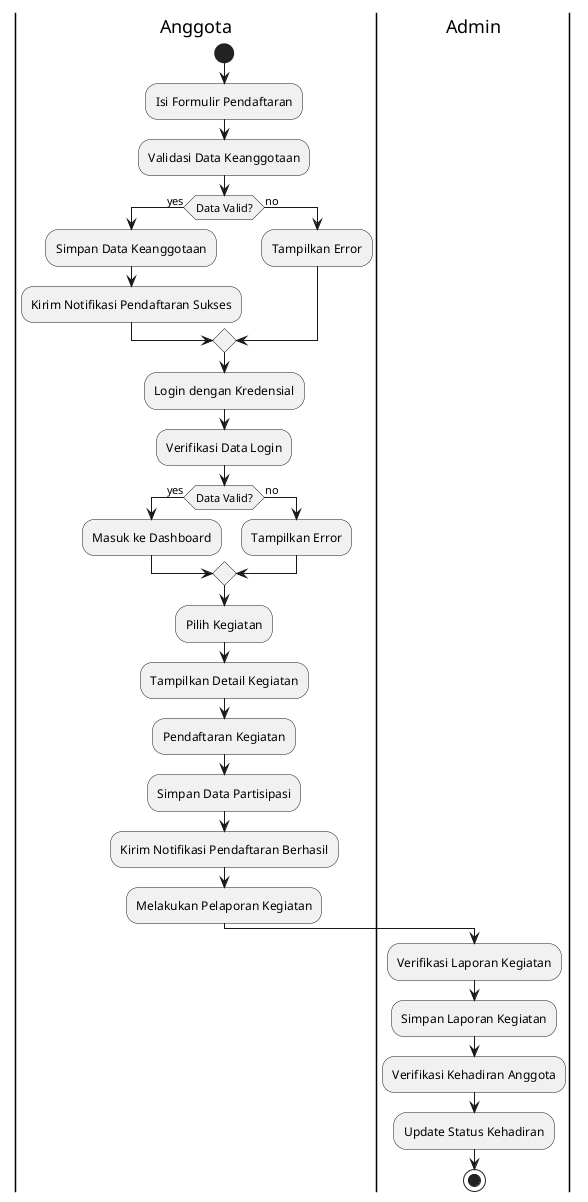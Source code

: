 @startuml
|Anggota|
start
:Isi Formulir Pendaftaran;
:Validasi Data Keanggotaan;
if (Data Valid?) then (yes)
  :Simpan Data Keanggotaan;
  :Kirim Notifikasi Pendaftaran Sukses;
else (no)
  :Tampilkan Error;
endif

|Anggota|
:Login dengan Kredensial;
:Verifikasi Data Login;
if (Data Valid?) then (yes)
  :Masuk ke Dashboard;
else (no)
  :Tampilkan Error;
endif

|Anggota|
:Pilih Kegiatan;
:Tampilkan Detail Kegiatan;

|Anggota|
:Pendaftaran Kegiatan;
:Simpan Data Partisipasi;
:Kirim Notifikasi Pendaftaran Berhasil;

|Anggota|
:Melakukan Pelaporan Kegiatan;

|Admin|
:Verifikasi Laporan Kegiatan;

|Admin|
:Simpan Laporan Kegiatan;

|Admin|
:Verifikasi Kehadiran Anggota;
:Update Status Kehadiran;

stop
@enduml
